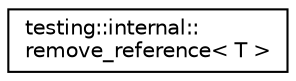 digraph "Graphical Class Hierarchy"
{
  edge [fontname="Helvetica",fontsize="10",labelfontname="Helvetica",labelfontsize="10"];
  node [fontname="Helvetica",fontsize="10",shape=record];
  rankdir="LR";
  Node1 [label="testing::internal::\lremove_reference\< T \>",height=0.2,width=0.4,color="black", fillcolor="white", style="filled",URL="$structtesting_1_1internal_1_1remove__reference.html"];
}
